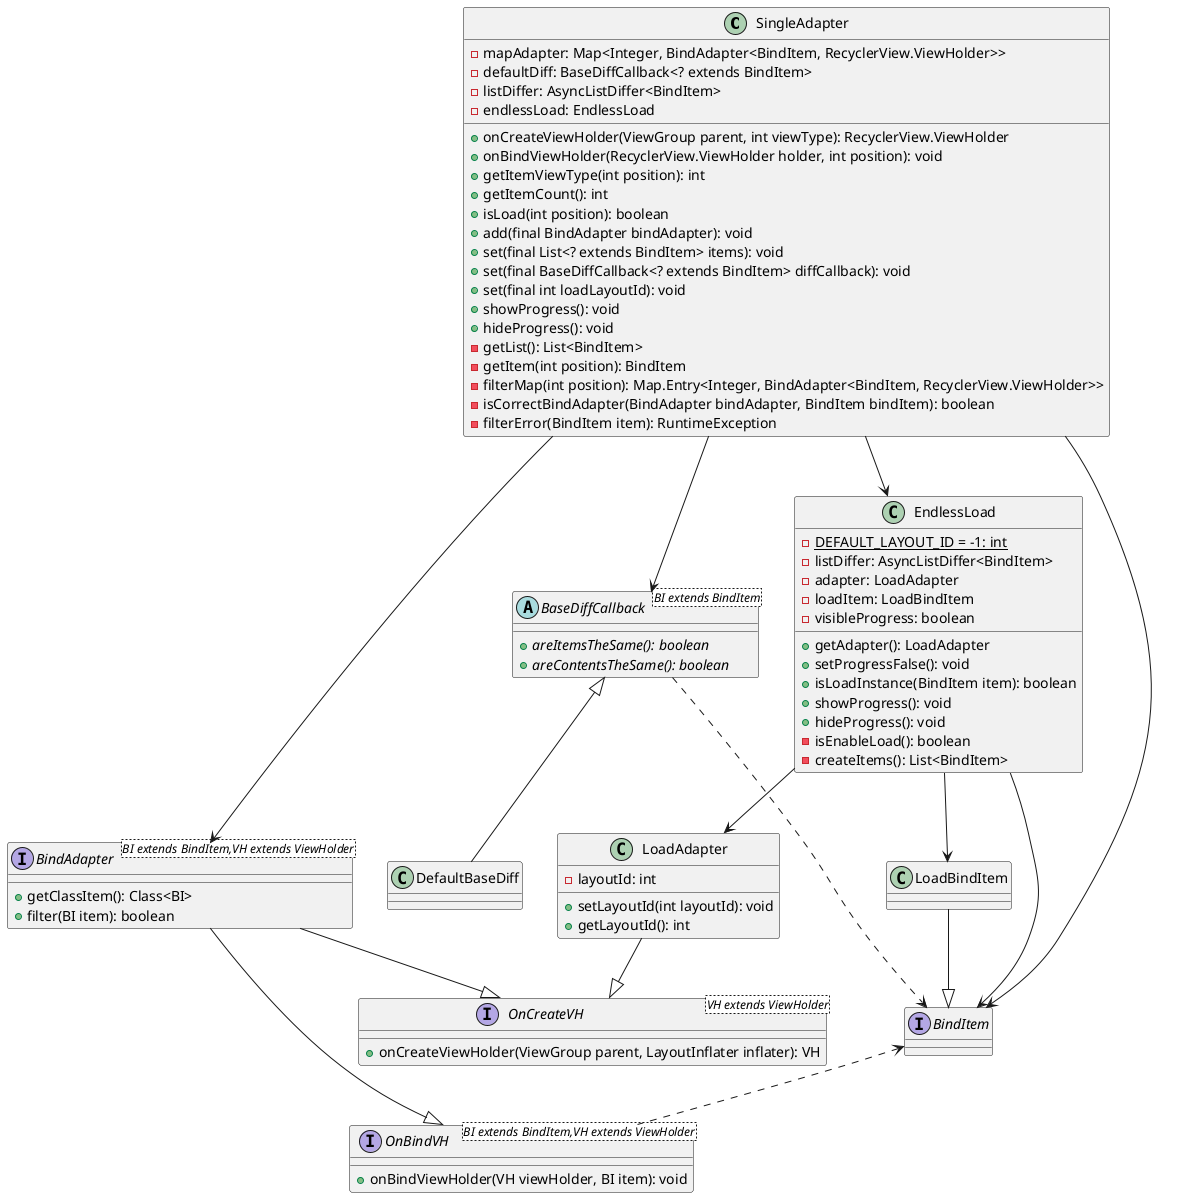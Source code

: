@startuml
'https://plantuml.com/class-diagram
class SingleAdapter{
    - mapAdapter: Map<Integer, BindAdapter<BindItem, RecyclerView.ViewHolder>>
    - defaultDiff: BaseDiffCallback<? extends BindItem>
    - listDiffer: AsyncListDiffer<BindItem>
    - endlessLoad: EndlessLoad

    + onCreateViewHolder(ViewGroup parent, int viewType): RecyclerView.ViewHolder
    + onBindViewHolder(RecyclerView.ViewHolder holder, int position): void
    + getItemViewType(int position): int
    + getItemCount(): int
    + isLoad(int position): boolean
    + add(final BindAdapter bindAdapter): void
    + set(final List<? extends BindItem> items): void
    + set(final BaseDiffCallback<? extends BindItem> diffCallback): void
    + set(final int loadLayoutId): void
    + showProgress(): void
    + hideProgress(): void
    - getList(): List<BindItem>
    - getItem(int position): BindItem
    - filterMap(int position): Map.Entry<Integer, BindAdapter<BindItem, RecyclerView.ViewHolder>>
    - isCorrectBindAdapter(BindAdapter bindAdapter, BindItem bindItem): boolean
    - filterError(BindItem item): RuntimeException
}
class EndlessLoad{
    - {static} DEFAULT_LAYOUT_ID = -1: int
    - listDiffer: AsyncListDiffer<BindItem>
    - adapter: LoadAdapter
    - loadItem: LoadBindItem
    - visibleProgress: boolean

    + getAdapter(): LoadAdapter
    + setProgressFalse(): void
    + isLoadInstance(BindItem item): boolean
    + showProgress(): void
    + hideProgress(): void
    - isEnableLoad(): boolean
    - createItems(): List<BindItem>
}
class LoadAdapter{
    - layoutId: int
    + setLayoutId(int layoutId): void
    + getLayoutId(): int
}
class LoadBindItem
abstract class BaseDiffCallback<BI extends BindItem>{
    + {abstract} areItemsTheSame(): boolean
    + {abstract} areContentsTheSame(): boolean
}
class DefaultBaseDiff
interface BindItem
interface OnCreateVH<VH extends ViewHolder>{
    + onCreateViewHolder(ViewGroup parent, LayoutInflater inflater): VH
}
interface OnBindVH<BI extends BindItem,VH extends ViewHolder>{
    + onBindViewHolder(VH viewHolder, BI item): void
}
interface BindAdapter<BI extends BindItem,VH extends ViewHolder>{
    + getClassItem(): Class<BI>
    + filter(BI item): boolean
}

SingleAdapter --> BindAdapter
SingleAdapter --> BindItem
SingleAdapter --> BaseDiffCallback
SingleAdapter --> EndlessLoad
BindItem <.. OnBindVH
BindAdapter --|> OnCreateVH
BindAdapter --|> OnBindVH
BaseDiffCallback ..> BindItem
BaseDiffCallback <|-- DefaultBaseDiff
EndlessLoad --> BindItem
EndlessLoad --> LoadAdapter
EndlessLoad --> LoadBindItem
LoadAdapter --|> OnCreateVH
LoadBindItem --|> BindItem

@enduml